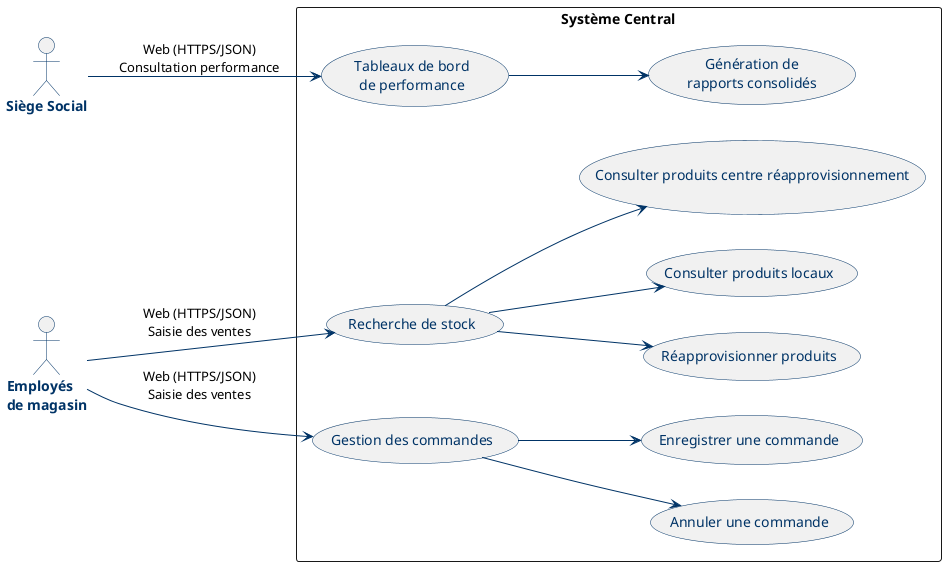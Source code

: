 @startuml ContexteMétier

left to right direction

skinparam {
  BackgroundColor #FFFFFF
  ArrowColor #003366
  ActorBorderColor #003366
  ActorFontStyle bold
  ActorFontColor #003366
  UsecaseBorderColor #003366
  UsecaseFontColor #003366
}

actor "Siège Social" as siege
actor "Employés\nde magasin" as employes

rectangle "Système Central" as system {
  usecase "Recherche de stock" as products
  usecase "Consulter produits locaux" as cp
  usecase "Consulter produits centre réapprovisionnement" as cpr
  usecase "Réapprovisionner produits" as rp
  usecase "Gestion des commandes" as orders
  usecase "Enregistrer une commande" as ec
  usecase "Annuler une commande" as ac
  usecase "Génération de\nrapports consolidés" as rapports
  usecase "Tableaux de bord\nde performance" as dashboard
  
}

products --> cp
products --> cpr
products --> rp
siege --> dashboard : "Web (HTTPS/JSON)\nConsultation performance"
dashboard --> rapports
employes --> products : "Web (HTTPS/JSON)\nSaisie des ventes"
employes --> orders : "Web (HTTPS/JSON)\nSaisie des ventes"
orders --> ec
orders --> ac

@enduml